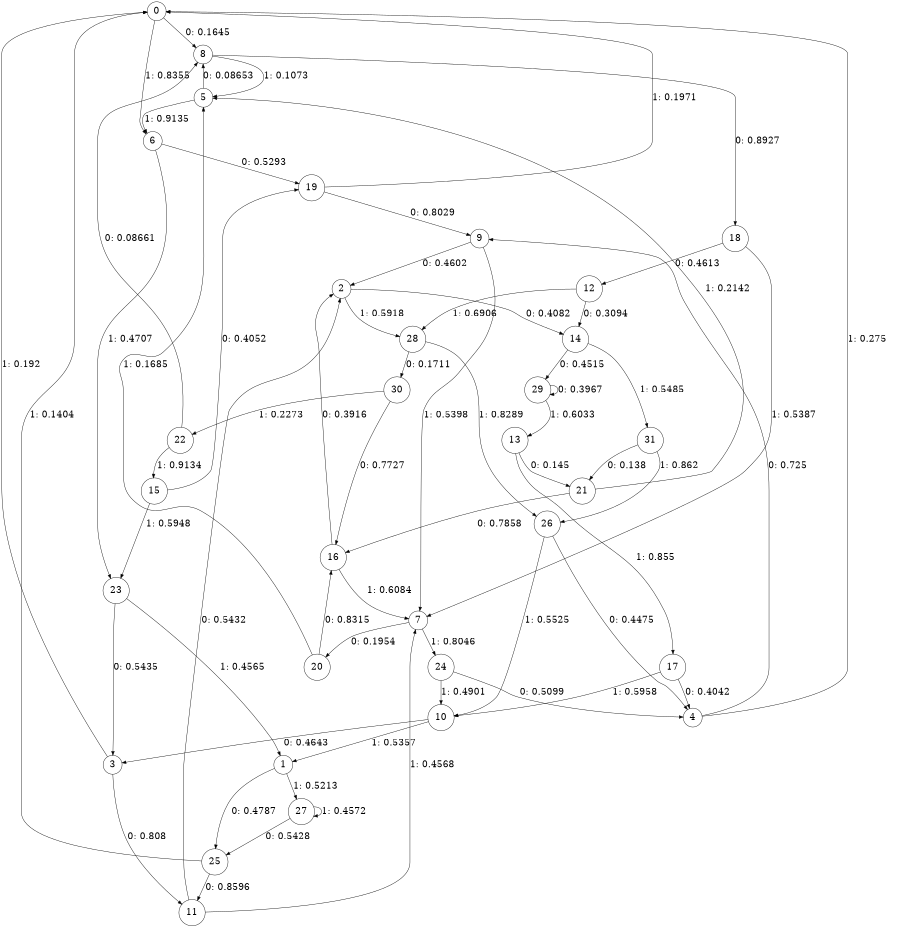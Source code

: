 digraph "ch13concat_phase3_L8" {
size = "6,8.5";
ratio = "fill";
node [shape = circle];
node [fontsize = 24];
edge [fontsize = 24];
0 -> 8 [label = "0: 0.1645   "];
0 -> 6 [label = "1: 0.8355   "];
1 -> 25 [label = "0: 0.4787   "];
1 -> 27 [label = "1: 0.5213   "];
2 -> 14 [label = "0: 0.4082   "];
2 -> 28 [label = "1: 0.5918   "];
3 -> 11 [label = "0: 0.808    "];
3 -> 0 [label = "1: 0.192    "];
4 -> 9 [label = "0: 0.725    "];
4 -> 0 [label = "1: 0.275    "];
5 -> 8 [label = "0: 0.08653  "];
5 -> 6 [label = "1: 0.9135   "];
6 -> 19 [label = "0: 0.5293   "];
6 -> 23 [label = "1: 0.4707   "];
7 -> 20 [label = "0: 0.1954   "];
7 -> 24 [label = "1: 0.8046   "];
8 -> 18 [label = "0: 0.8927   "];
8 -> 5 [label = "1: 0.1073   "];
9 -> 2 [label = "0: 0.4602   "];
9 -> 7 [label = "1: 0.5398   "];
10 -> 3 [label = "0: 0.4643   "];
10 -> 1 [label = "1: 0.5357   "];
11 -> 2 [label = "0: 0.5432   "];
11 -> 7 [label = "1: 0.4568   "];
12 -> 14 [label = "0: 0.3094   "];
12 -> 28 [label = "1: 0.6906   "];
13 -> 21 [label = "0: 0.145    "];
13 -> 17 [label = "1: 0.855    "];
14 -> 29 [label = "0: 0.4515   "];
14 -> 31 [label = "1: 0.5485   "];
15 -> 19 [label = "0: 0.4052   "];
15 -> 23 [label = "1: 0.5948   "];
16 -> 2 [label = "0: 0.3916   "];
16 -> 7 [label = "1: 0.6084   "];
17 -> 4 [label = "0: 0.4042   "];
17 -> 10 [label = "1: 0.5958   "];
18 -> 12 [label = "0: 0.4613   "];
18 -> 7 [label = "1: 0.5387   "];
19 -> 9 [label = "0: 0.8029   "];
19 -> 0 [label = "1: 0.1971   "];
20 -> 16 [label = "0: 0.8315   "];
20 -> 5 [label = "1: 0.1685   "];
21 -> 16 [label = "0: 0.7858   "];
21 -> 5 [label = "1: 0.2142   "];
22 -> 8 [label = "0: 0.08661  "];
22 -> 15 [label = "1: 0.9134   "];
23 -> 3 [label = "0: 0.5435   "];
23 -> 1 [label = "1: 0.4565   "];
24 -> 4 [label = "0: 0.5099   "];
24 -> 10 [label = "1: 0.4901   "];
25 -> 11 [label = "0: 0.8596   "];
25 -> 0 [label = "1: 0.1404   "];
26 -> 4 [label = "0: 0.4475   "];
26 -> 10 [label = "1: 0.5525   "];
27 -> 25 [label = "0: 0.5428   "];
27 -> 27 [label = "1: 0.4572   "];
28 -> 30 [label = "0: 0.1711   "];
28 -> 26 [label = "1: 0.8289   "];
29 -> 29 [label = "0: 0.3967   "];
29 -> 13 [label = "1: 0.6033   "];
30 -> 16 [label = "0: 0.7727   "];
30 -> 22 [label = "1: 0.2273   "];
31 -> 21 [label = "0: 0.138    "];
31 -> 26 [label = "1: 0.862    "];
}